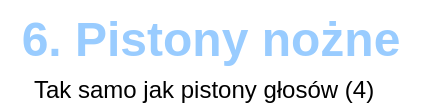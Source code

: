 <mxfile>
    <diagram id="wjsKHWbxkpUWA5r3Nxwd" name="Page-1">
        <mxGraphModel dx="477" dy="277" grid="1" gridSize="10" guides="1" tooltips="1" connect="1" arrows="1" fold="1" page="1" pageScale="1" pageWidth="850" pageHeight="1100" math="0" shadow="0">
            <root>
                <mxCell id="0"/>
                <mxCell id="1" parent="0"/>
                <mxCell id="2" value="6. Pistony nożne" style="text;strokeColor=none;fillColor=none;html=1;fontSize=24;fontStyle=1;verticalAlign=middle;align=center;fontColor=#99CCFF;" vertex="1" parent="1">
                    <mxGeometry width="210" height="40" as="geometry"/>
                </mxCell>
                <mxCell id="3" value="Tak samo jak pistony głosów (4)" style="text;html=1;align=left;verticalAlign=middle;whiteSpace=wrap;rounded=0;" vertex="1" parent="1">
                    <mxGeometry x="15" y="40" width="175" height="10" as="geometry"/>
                </mxCell>
            </root>
        </mxGraphModel>
    </diagram>
</mxfile>